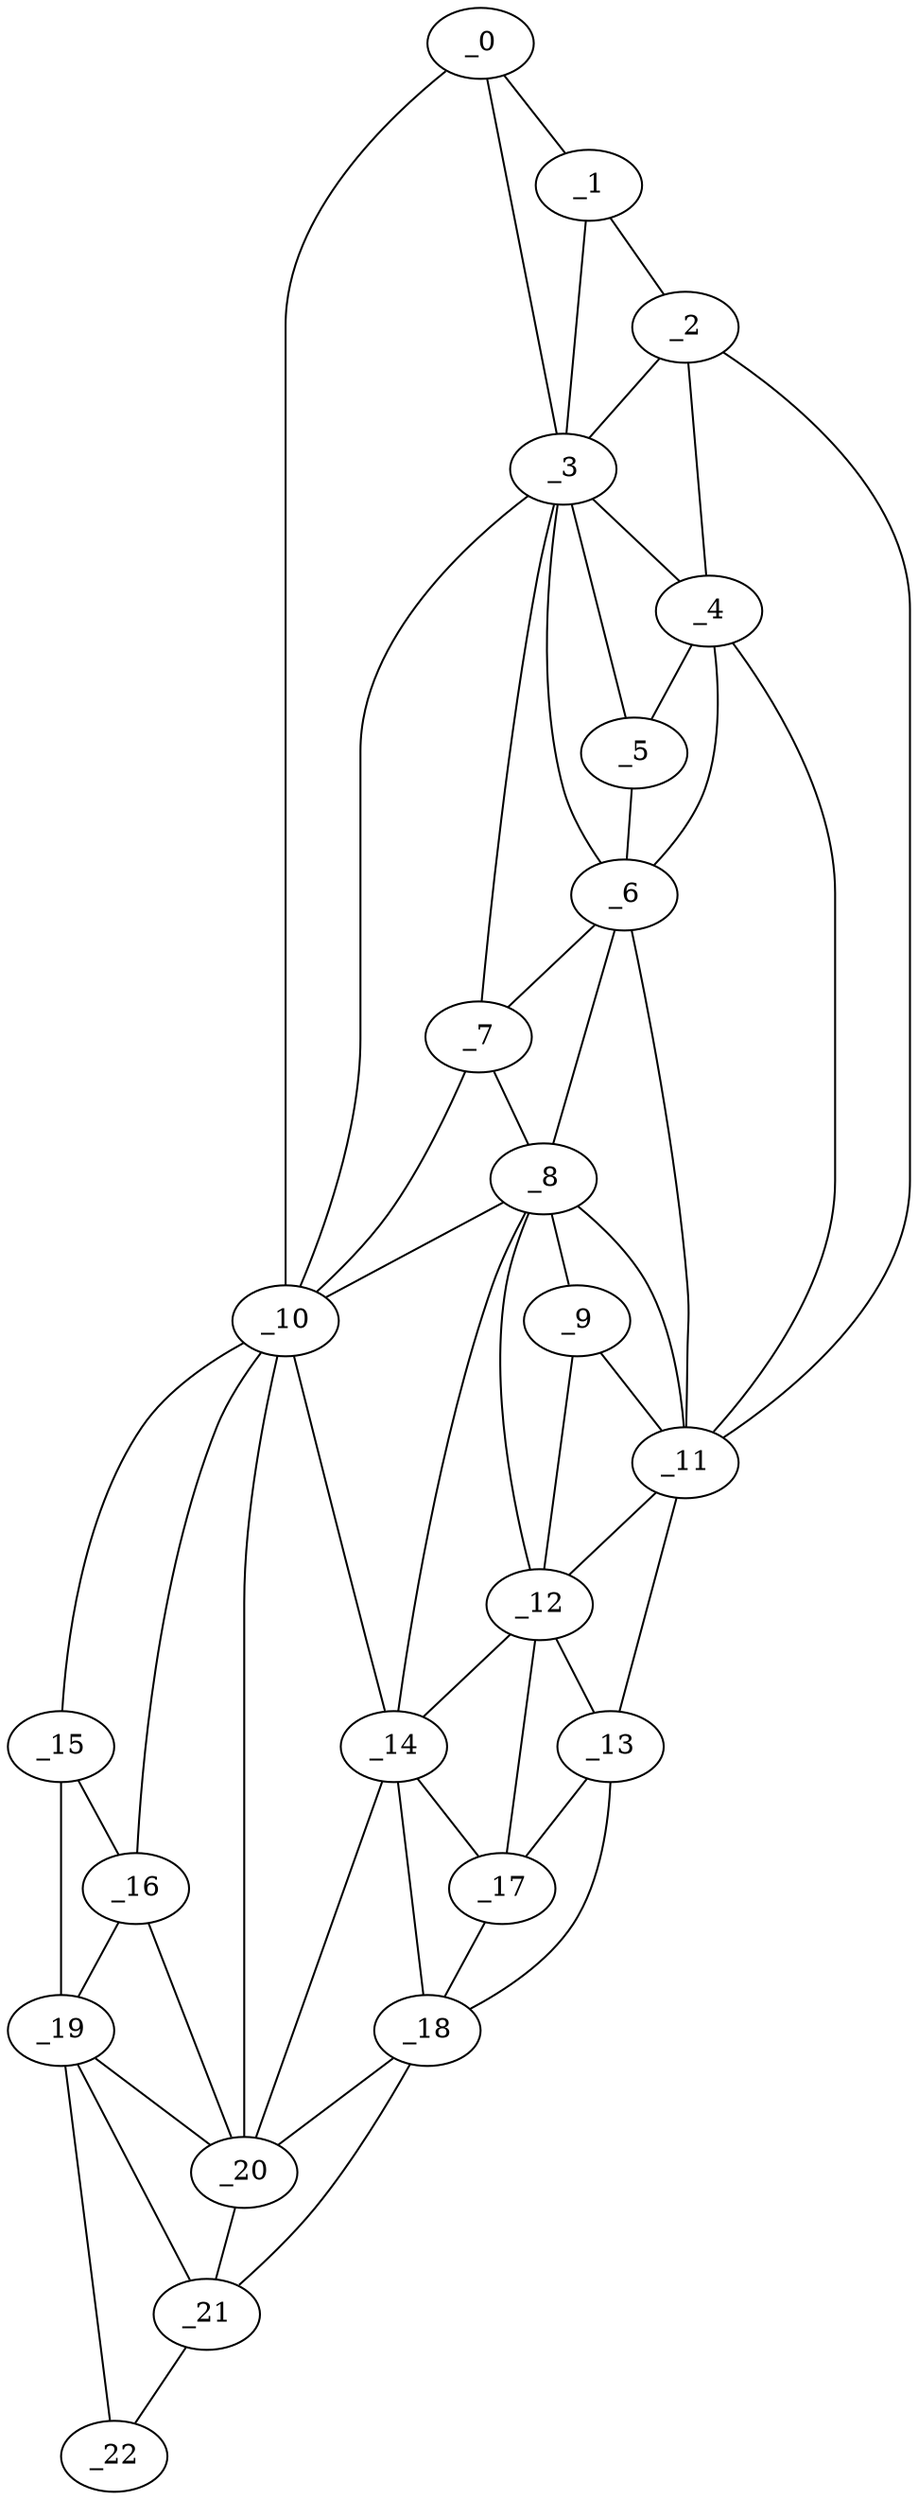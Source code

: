 graph "obj3__255.gxl" {
	_0	 [x=13,
		y=38];
	_1	 [x=14,
		y=34];
	_0 -- _1	 [valence=1];
	_3	 [x=31,
		y=32];
	_0 -- _3	 [valence=1];
	_10	 [x=78,
		y=98];
	_0 -- _10	 [valence=1];
	_2	 [x=20,
		y=19];
	_1 -- _2	 [valence=1];
	_1 -- _3	 [valence=2];
	_2 -- _3	 [valence=2];
	_4	 [x=35,
		y=19];
	_2 -- _4	 [valence=1];
	_11	 [x=79,
		y=14];
	_2 -- _11	 [valence=1];
	_3 -- _4	 [valence=2];
	_5	 [x=38,
		y=22];
	_3 -- _5	 [valence=2];
	_6	 [x=45,
		y=24];
	_3 -- _6	 [valence=2];
	_7	 [x=53,
		y=27];
	_3 -- _7	 [valence=2];
	_3 -- _10	 [valence=1];
	_4 -- _5	 [valence=1];
	_4 -- _6	 [valence=2];
	_4 -- _11	 [valence=1];
	_5 -- _6	 [valence=2];
	_6 -- _7	 [valence=1];
	_8	 [x=63,
		y=25];
	_6 -- _8	 [valence=2];
	_6 -- _11	 [valence=1];
	_7 -- _8	 [valence=1];
	_7 -- _10	 [valence=2];
	_9	 [x=75,
		y=20];
	_8 -- _9	 [valence=1];
	_8 -- _10	 [valence=2];
	_8 -- _11	 [valence=1];
	_12	 [x=82,
		y=26];
	_8 -- _12	 [valence=2];
	_14	 [x=93,
		y=37];
	_8 -- _14	 [valence=2];
	_9 -- _11	 [valence=2];
	_9 -- _12	 [valence=2];
	_10 -- _14	 [valence=2];
	_15	 [x=98,
		y=104];
	_10 -- _15	 [valence=1];
	_16	 [x=99,
		y=99];
	_10 -- _16	 [valence=2];
	_20	 [x=120,
		y=67];
	_10 -- _20	 [valence=2];
	_11 -- _12	 [valence=1];
	_13	 [x=93,
		y=15];
	_11 -- _13	 [valence=1];
	_12 -- _13	 [valence=2];
	_12 -- _14	 [valence=1];
	_17	 [x=100,
		y=27];
	_12 -- _17	 [valence=2];
	_13 -- _17	 [valence=2];
	_18	 [x=107,
		y=29];
	_13 -- _18	 [valence=1];
	_14 -- _17	 [valence=2];
	_14 -- _18	 [valence=2];
	_14 -- _20	 [valence=1];
	_15 -- _16	 [valence=1];
	_19	 [x=118,
		y=93];
	_15 -- _19	 [valence=1];
	_16 -- _19	 [valence=2];
	_16 -- _20	 [valence=1];
	_17 -- _18	 [valence=2];
	_18 -- _20	 [valence=2];
	_21	 [x=125,
		y=75];
	_18 -- _21	 [valence=1];
	_19 -- _20	 [valence=2];
	_19 -- _21	 [valence=1];
	_22	 [x=125,
		y=85];
	_19 -- _22	 [valence=1];
	_20 -- _21	 [valence=2];
	_21 -- _22	 [valence=1];
}

